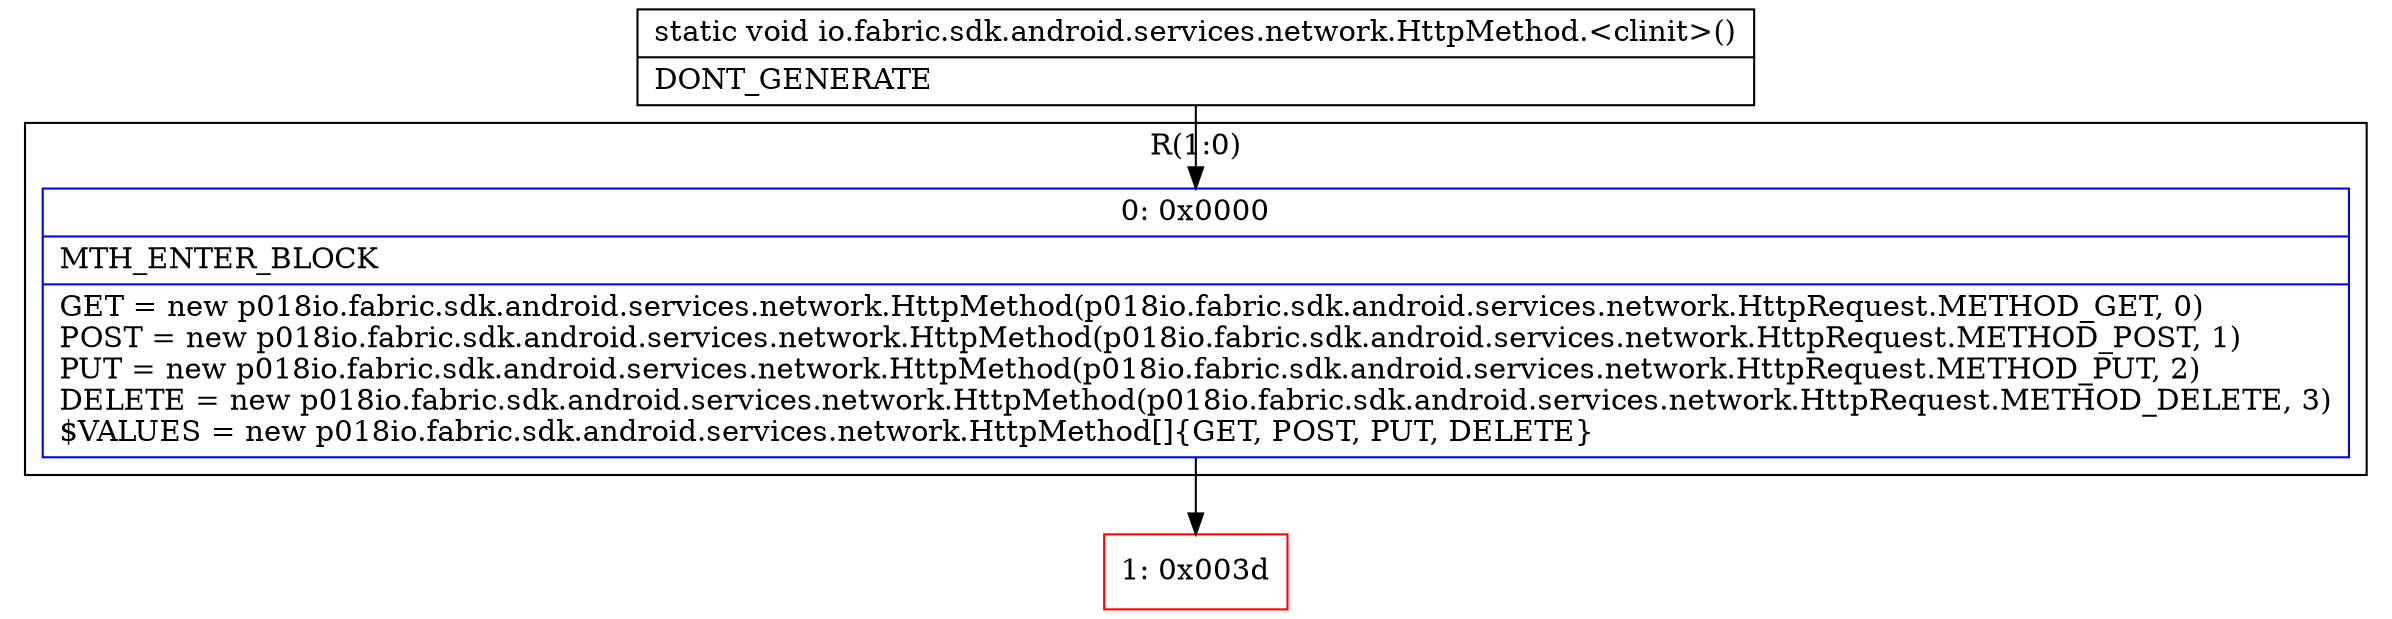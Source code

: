 digraph "CFG forio.fabric.sdk.android.services.network.HttpMethod.\<clinit\>()V" {
subgraph cluster_Region_1007980513 {
label = "R(1:0)";
node [shape=record,color=blue];
Node_0 [shape=record,label="{0\:\ 0x0000|MTH_ENTER_BLOCK\l|GET = new p018io.fabric.sdk.android.services.network.HttpMethod(p018io.fabric.sdk.android.services.network.HttpRequest.METHOD_GET, 0)\lPOST = new p018io.fabric.sdk.android.services.network.HttpMethod(p018io.fabric.sdk.android.services.network.HttpRequest.METHOD_POST, 1)\lPUT = new p018io.fabric.sdk.android.services.network.HttpMethod(p018io.fabric.sdk.android.services.network.HttpRequest.METHOD_PUT, 2)\lDELETE = new p018io.fabric.sdk.android.services.network.HttpMethod(p018io.fabric.sdk.android.services.network.HttpRequest.METHOD_DELETE, 3)\l$VALUES = new p018io.fabric.sdk.android.services.network.HttpMethod[]\{GET, POST, PUT, DELETE\}\l}"];
}
Node_1 [shape=record,color=red,label="{1\:\ 0x003d}"];
MethodNode[shape=record,label="{static void io.fabric.sdk.android.services.network.HttpMethod.\<clinit\>()  | DONT_GENERATE\l}"];
MethodNode -> Node_0;
Node_0 -> Node_1;
}

